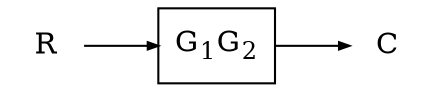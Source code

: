 digraph {

	rankdir=LR;
	a [shape=circle,color = white, label="R"];
	c [shape=circle,color = white, label="C"];
	b [shape=box , label=<G<sub>1</sub>G<sub>2</sub>>]
	
	a -> b [arrowsize = 0.5]
	b -> c [arrowsize = 0.5]

}
